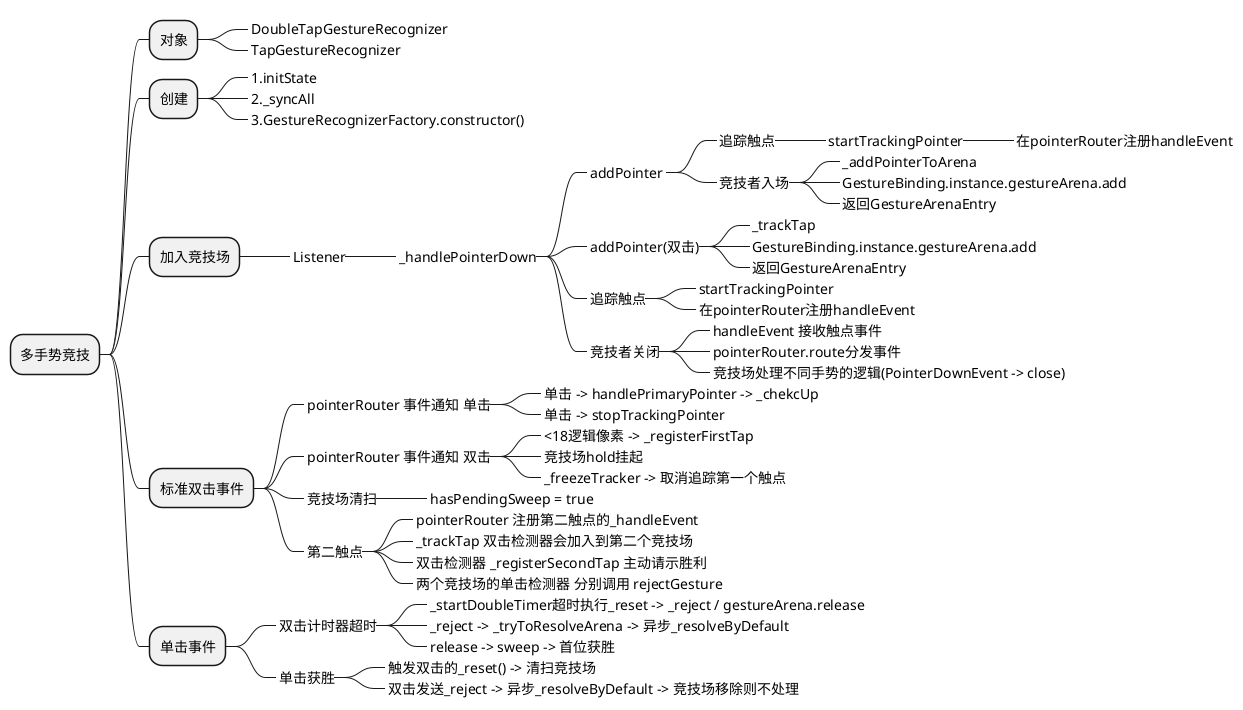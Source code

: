 @startmindmap
* 多手势竞技
** 对象
***_ DoubleTapGestureRecognizer
***_ TapGestureRecognizer
** 创建
***_ 1.initState
***_ 2._syncAll
***_ 3.GestureRecognizerFactory.constructor()
** 加入竞技场
***_ Listener
****_ _handlePointerDown
*****_ addPointer 
******_ 追踪触点
*******_ startTrackingPointer
********_ 在pointerRouter注册handleEvent
******_ 竞技者入场
*******_ _addPointerToArena
*******_ GestureBinding.instance.gestureArena.add
*******_ 返回GestureArenaEntry
*****_ addPointer(双击)
******_ _trackTap
******_ GestureBinding.instance.gestureArena.add
******_ 返回GestureArenaEntry
*****_ 追踪触点
******_ startTrackingPointer
******_ 在pointerRouter注册handleEvent
*****_ 竞技者关闭
******_ handleEvent 接收触点事件
******_ pointerRouter.route分发事件
******_ 竞技场处理不同手势的逻辑(PointerDownEvent -> close)
** 标准双击事件
***_ pointerRouter 事件通知 单击
****_ 单击 -> handlePrimaryPointer -> _chekcUp
****_ 单击 -> stopTrackingPointer
***_ pointerRouter 事件通知 双击
****_ <18逻辑像素 -> _registerFirstTap
****_ 竞技场hold挂起
****_ _freezeTracker -> 取消追踪第一个触点
***_ 竞技场清扫
****_ hasPendingSweep = true
***_ 第二触点
****_ pointerRouter 注册第二触点的_handleEvent
****_ _trackTap 双击检测器会加入到第二个竞技场
****_ 双击检测器 _registerSecondTap 主动请示胜利
****_ 两个竞技场的单击检测器 分别调用 rejectGesture
** 单击事件
***_ 双击计时器超时
****_ _startDoubleTimer超时执行_reset -> _reject / gestureArena.release
****_ _reject -> _tryToResolveArena -> 异步_resolveByDefault
****_ release -> sweep -> 首位获胜
***_ 单击获胜
****_ 触发双击的_reset() -> 清扫竞技场
****_ 双击发送_reject -> 异步_resolveByDefault -> 竞技场移除则不处理
@enduml